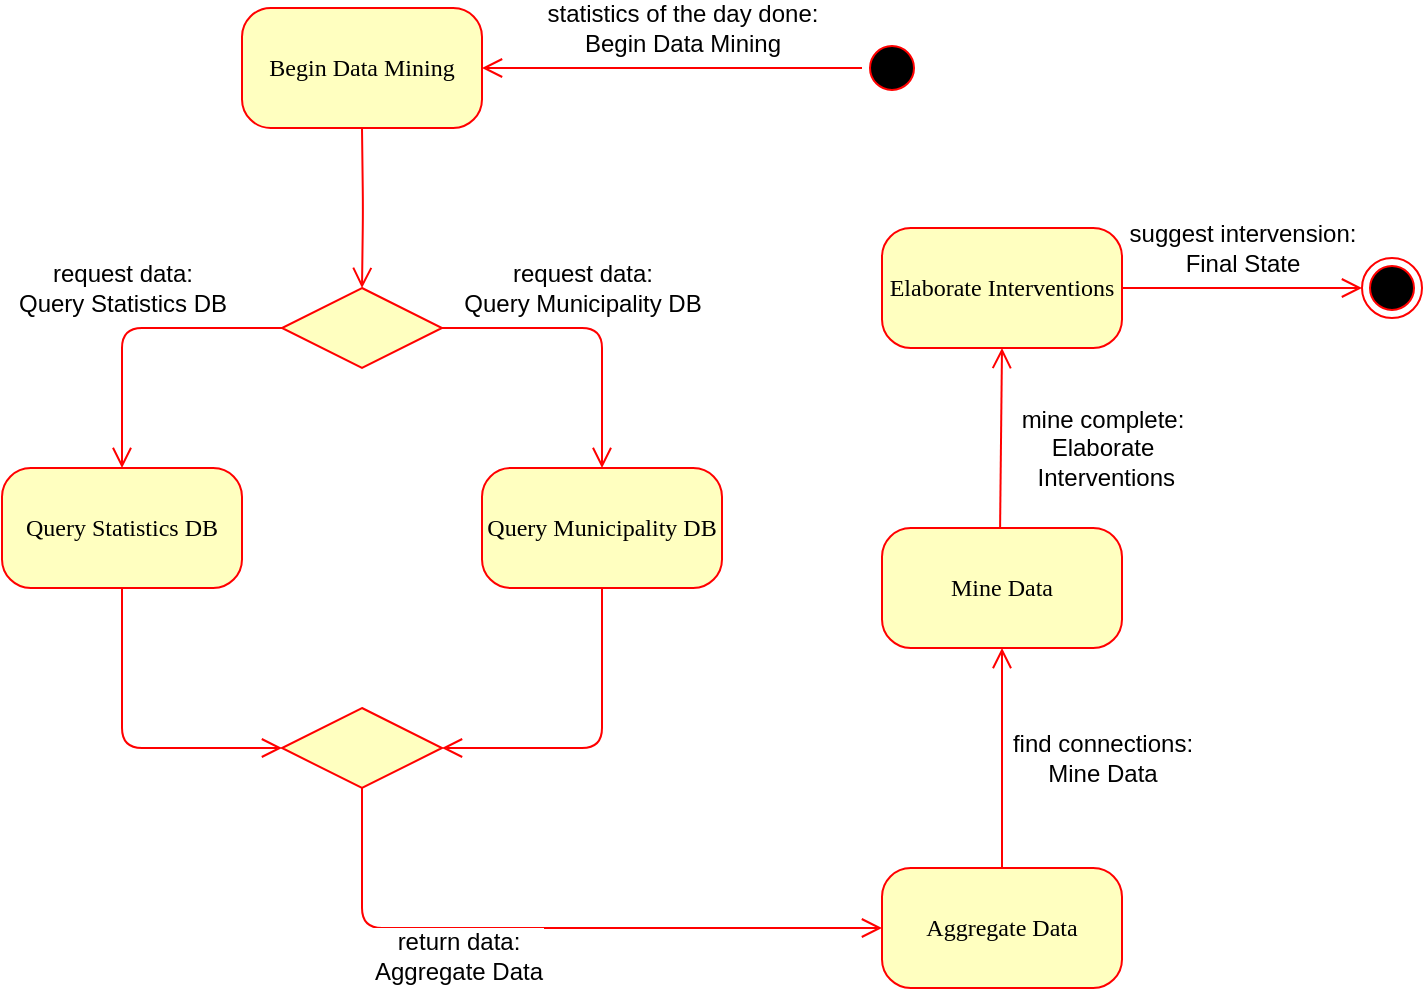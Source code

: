 <mxfile version="12.2.0" type="device" pages="1"><diagram name="Page-1" id="58cdce13-f638-feb5-8d6f-7d28b1aa9fa0"><mxGraphModel dx="2048" dy="731" grid="1" gridSize="10" guides="1" tooltips="1" connect="1" arrows="1" fold="1" page="1" pageScale="1" pageWidth="1100" pageHeight="850" background="#ffffff" math="0" shadow="0"><root><mxCell id="0"/><mxCell id="1" parent="0"/><mxCell id="382b91b5511bd0f7-1" value="" style="ellipse;html=1;shape=startState;fillColor=#000000;strokeColor=#ff0000;rounded=1;shadow=0;comic=0;labelBackgroundColor=none;fontFamily=Verdana;fontSize=12;fontColor=#000000;align=center;direction=south;" parent="1" vertex="1"><mxGeometry x="550" y="135" width="30" height="30" as="geometry"/></mxCell><mxCell id="382b91b5511bd0f7-5" value="Query Municipality DB" style="rounded=1;whiteSpace=wrap;html=1;arcSize=24;fillColor=#ffffc0;strokeColor=#ff0000;shadow=0;comic=0;labelBackgroundColor=none;fontFamily=Verdana;fontSize=12;fontColor=#000000;align=center;" parent="1" vertex="1"><mxGeometry x="360" y="350" width="120" height="60" as="geometry"/></mxCell><mxCell id="382b91b5511bd0f7-6" value="Begin Data Mining" style="rounded=1;whiteSpace=wrap;html=1;arcSize=24;fillColor=#ffffc0;strokeColor=#ff0000;shadow=0;comic=0;labelBackgroundColor=none;fontFamily=Verdana;fontSize=12;fontColor=#000000;align=center;" parent="1" vertex="1"><mxGeometry x="240" y="120" width="120" height="60" as="geometry"/></mxCell><mxCell id="3cde6dad864a17aa-3" style="edgeStyle=orthogonalEdgeStyle;html=1;exitX=1;exitY=0.25;labelBackgroundColor=none;endArrow=open;endSize=8;strokeColor=#ff0000;fontFamily=Verdana;fontSize=12;align=left;entryX=0.5;entryY=0;entryDx=0;entryDy=0;" parent="1" target="nkcvm6Ag70rNVMof4o_Z-3" edge="1"><mxGeometry relative="1" as="geometry"><mxPoint x="300" y="180" as="sourcePoint"/><mxPoint x="300" y="315" as="targetPoint"/><Array as="points"/></mxGeometry></mxCell><mxCell id="382b91b5511bd0f7-9" value="Aggregate Data" style="rounded=1;whiteSpace=wrap;html=1;arcSize=24;fillColor=#ffffc0;strokeColor=#ff0000;shadow=0;comic=0;labelBackgroundColor=none;fontFamily=Verdana;fontSize=12;fontColor=#000000;align=center;" parent="1" vertex="1"><mxGeometry x="560" y="550" width="120" height="60" as="geometry"/></mxCell><mxCell id="2a3bc250acf0617d-9" style="edgeStyle=orthogonalEdgeStyle;html=1;labelBackgroundColor=none;endArrow=open;endSize=8;strokeColor=#ff0000;fontFamily=Verdana;fontSize=12;align=left;" parent="1" source="382b91b5511bd0f7-1" target="382b91b5511bd0f7-6" edge="1"><mxGeometry relative="1" as="geometry"/></mxCell><mxCell id="nkcvm6Ag70rNVMof4o_Z-2" value="statistics of the day done:&lt;br&gt;Begin Data Mining" style="text;html=1;resizable=0;points=[];align=center;verticalAlign=middle;labelBackgroundColor=#ffffff;" vertex="1" connectable="0" parent="2a3bc250acf0617d-9"><mxGeometry x="0.25" y="-2" relative="1" as="geometry"><mxPoint x="29" y="-18" as="offset"/></mxGeometry></mxCell><mxCell id="2a3bc250acf0617d-15" style="edgeStyle=orthogonalEdgeStyle;html=1;labelBackgroundColor=none;endArrow=open;endSize=8;strokeColor=#ff0000;fontFamily=Verdana;fontSize=12;align=left;exitX=0.5;exitY=1;exitDx=0;exitDy=0;entryX=0;entryY=0.5;entryDx=0;entryDy=0;" parent="1" source="nkcvm6Ag70rNVMof4o_Z-5" target="382b91b5511bd0f7-9" edge="1"><mxGeometry relative="1" as="geometry"><mxPoint x="310" y="550" as="sourcePoint"/><mxPoint x="610" y="680" as="targetPoint"/><Array as="points"><mxPoint x="300" y="580"/></Array></mxGeometry></mxCell><mxCell id="nkcvm6Ag70rNVMof4o_Z-12" value="return data:&lt;br&gt;Aggregate Data" style="text;html=1;resizable=0;points=[];align=center;verticalAlign=middle;labelBackgroundColor=#ffffff;" vertex="1" connectable="0" parent="2a3bc250acf0617d-15"><mxGeometry x="-0.586" y="-5" relative="1" as="geometry"><mxPoint x="53" y="15" as="offset"/></mxGeometry></mxCell><mxCell id="nkcvm6Ag70rNVMof4o_Z-1" value="" style="ellipse;html=1;shape=endState;fillColor=#000000;strokeColor=#ff0000;rounded=1;shadow=0;comic=0;labelBackgroundColor=none;fontFamily=Verdana;fontSize=12;fontColor=#000000;align=center;" vertex="1" parent="1"><mxGeometry x="800" y="245" width="30" height="30" as="geometry"/></mxCell><mxCell id="nkcvm6Ag70rNVMof4o_Z-3" value="" style="rhombus;whiteSpace=wrap;html=1;fillColor=#FFFFC0;strokeColor=#FF0000;" vertex="1" parent="1"><mxGeometry x="260" y="260" width="80" height="40" as="geometry"/></mxCell><mxCell id="nkcvm6Ag70rNVMof4o_Z-4" value="Query Statistics DB" style="rounded=1;whiteSpace=wrap;html=1;arcSize=24;fillColor=#ffffc0;strokeColor=#ff0000;shadow=0;comic=0;labelBackgroundColor=none;fontFamily=Verdana;fontSize=12;fontColor=#000000;align=center;" vertex="1" parent="1"><mxGeometry x="120" y="350" width="120" height="60" as="geometry"/></mxCell><mxCell id="nkcvm6Ag70rNVMof4o_Z-5" value="" style="rhombus;whiteSpace=wrap;html=1;fillColor=#FFFFC0;strokeColor=#FF0000;" vertex="1" parent="1"><mxGeometry x="260" y="470" width="80" height="40" as="geometry"/></mxCell><mxCell id="nkcvm6Ag70rNVMof4o_Z-6" style="edgeStyle=orthogonalEdgeStyle;html=1;exitX=0;exitY=0.5;labelBackgroundColor=none;endArrow=open;endSize=8;strokeColor=#ff0000;fontFamily=Verdana;fontSize=12;align=left;entryX=0.5;entryY=0;entryDx=0;entryDy=0;exitDx=0;exitDy=0;" edge="1" parent="1" source="nkcvm6Ag70rNVMof4o_Z-3" target="nkcvm6Ag70rNVMof4o_Z-4"><mxGeometry relative="1" as="geometry"><mxPoint x="310" y="190" as="sourcePoint"/><mxPoint x="310" y="270" as="targetPoint"/><Array as="points"/></mxGeometry></mxCell><mxCell id="nkcvm6Ag70rNVMof4o_Z-10" value="request data:&lt;br&gt;Query Statistics DB" style="text;html=1;resizable=0;points=[];align=center;verticalAlign=middle;labelBackgroundColor=#ffffff;" vertex="1" connectable="0" parent="nkcvm6Ag70rNVMof4o_Z-6"><mxGeometry x="-0.267" y="-4" relative="1" as="geometry"><mxPoint x="-25" y="-16" as="offset"/></mxGeometry></mxCell><mxCell id="nkcvm6Ag70rNVMof4o_Z-7" style="edgeStyle=orthogonalEdgeStyle;html=1;exitX=1;exitY=0.5;labelBackgroundColor=none;endArrow=open;endSize=8;strokeColor=#ff0000;fontFamily=Verdana;fontSize=12;align=left;entryX=0.5;entryY=0;entryDx=0;entryDy=0;exitDx=0;exitDy=0;" edge="1" parent="1" source="nkcvm6Ag70rNVMof4o_Z-3" target="382b91b5511bd0f7-5"><mxGeometry relative="1" as="geometry"><mxPoint x="270" y="290" as="sourcePoint"/><mxPoint x="190" y="360" as="targetPoint"/><Array as="points"/></mxGeometry></mxCell><mxCell id="nkcvm6Ag70rNVMof4o_Z-11" value="request data:&lt;br&gt;Query Municipality DB" style="text;html=1;resizable=0;points=[];align=center;verticalAlign=middle;labelBackgroundColor=#ffffff;" vertex="1" connectable="0" parent="nkcvm6Ag70rNVMof4o_Z-7"><mxGeometry x="-0.173" y="3" relative="1" as="geometry"><mxPoint x="8" y="-17" as="offset"/></mxGeometry></mxCell><mxCell id="nkcvm6Ag70rNVMof4o_Z-8" style="edgeStyle=orthogonalEdgeStyle;html=1;exitX=0.5;exitY=1;labelBackgroundColor=none;endArrow=open;endSize=8;strokeColor=#ff0000;fontFamily=Verdana;fontSize=12;align=left;entryX=1;entryY=0.5;entryDx=0;entryDy=0;exitDx=0;exitDy=0;" edge="1" parent="1" source="382b91b5511bd0f7-5" target="nkcvm6Ag70rNVMof4o_Z-5"><mxGeometry relative="1" as="geometry"><mxPoint x="360" y="450" as="sourcePoint"/><mxPoint x="440" y="520" as="targetPoint"/><Array as="points"/></mxGeometry></mxCell><mxCell id="nkcvm6Ag70rNVMof4o_Z-9" style="edgeStyle=orthogonalEdgeStyle;html=1;exitX=0.5;exitY=1;labelBackgroundColor=none;endArrow=open;endSize=8;strokeColor=#ff0000;fontFamily=Verdana;fontSize=12;align=left;entryX=0;entryY=0.5;entryDx=0;entryDy=0;exitDx=0;exitDy=0;" edge="1" parent="1" source="nkcvm6Ag70rNVMof4o_Z-4" target="nkcvm6Ag70rNVMof4o_Z-5"><mxGeometry relative="1" as="geometry"><mxPoint x="360" y="300" as="sourcePoint"/><mxPoint x="440" y="370" as="targetPoint"/><Array as="points"/></mxGeometry></mxCell><mxCell id="nkcvm6Ag70rNVMof4o_Z-13" value="Mine Data" style="rounded=1;whiteSpace=wrap;html=1;arcSize=24;fillColor=#ffffc0;strokeColor=#ff0000;shadow=0;comic=0;labelBackgroundColor=none;fontFamily=Verdana;fontSize=12;fontColor=#000000;align=center;" vertex="1" parent="1"><mxGeometry x="560" y="380" width="120" height="60" as="geometry"/></mxCell><mxCell id="nkcvm6Ag70rNVMof4o_Z-16" style="edgeStyle=orthogonalEdgeStyle;html=1;labelBackgroundColor=none;endArrow=open;endSize=8;strokeColor=#ff0000;fontFamily=Verdana;fontSize=12;align=left;entryX=0.5;entryY=1;entryDx=0;entryDy=0;exitX=0.5;exitY=0;exitDx=0;exitDy=0;" edge="1" parent="1" source="382b91b5511bd0f7-9" target="nkcvm6Ag70rNVMof4o_Z-13"><mxGeometry relative="1" as="geometry"><mxPoint x="720" y="500" as="sourcePoint"/><mxPoint x="570" y="590" as="targetPoint"/><Array as="points"/></mxGeometry></mxCell><mxCell id="nkcvm6Ag70rNVMof4o_Z-17" value="find connections:&lt;br&gt;Mine Data" style="text;html=1;resizable=0;points=[];align=center;verticalAlign=middle;labelBackgroundColor=#ffffff;" vertex="1" connectable="0" parent="nkcvm6Ag70rNVMof4o_Z-16"><mxGeometry x="-0.586" y="-5" relative="1" as="geometry"><mxPoint x="45" y="-32" as="offset"/></mxGeometry></mxCell><mxCell id="nkcvm6Ag70rNVMof4o_Z-18" value="Elaborate Interventions" style="rounded=1;whiteSpace=wrap;html=1;arcSize=24;fillColor=#ffffc0;strokeColor=#ff0000;shadow=0;comic=0;labelBackgroundColor=none;fontFamily=Verdana;fontSize=12;fontColor=#000000;align=center;" vertex="1" parent="1"><mxGeometry x="560" y="230" width="120" height="60" as="geometry"/></mxCell><mxCell id="nkcvm6Ag70rNVMof4o_Z-25" style="edgeStyle=orthogonalEdgeStyle;html=1;labelBackgroundColor=none;endArrow=open;endSize=8;strokeColor=#ff0000;fontFamily=Verdana;fontSize=12;align=left;entryX=0.5;entryY=1;entryDx=0;entryDy=0;exitX=0.492;exitY=0;exitDx=0;exitDy=0;exitPerimeter=0;" edge="1" parent="1" source="nkcvm6Ag70rNVMof4o_Z-13" target="nkcvm6Ag70rNVMof4o_Z-18"><mxGeometry relative="1" as="geometry"><mxPoint x="619" y="375" as="sourcePoint"/><mxPoint x="619" y="265" as="targetPoint"/><Array as="points"><mxPoint x="620" y="380"/></Array></mxGeometry></mxCell><mxCell id="nkcvm6Ag70rNVMof4o_Z-26" value="mine complete:&lt;br&gt;Elaborate&lt;br&gt;&amp;nbsp;Interventions" style="text;html=1;resizable=0;points=[];align=center;verticalAlign=middle;labelBackgroundColor=#ffffff;" vertex="1" connectable="0" parent="nkcvm6Ag70rNVMof4o_Z-25"><mxGeometry x="-0.586" y="-5" relative="1" as="geometry"><mxPoint x="45" y="-22" as="offset"/></mxGeometry></mxCell><mxCell id="nkcvm6Ag70rNVMof4o_Z-28" style="edgeStyle=orthogonalEdgeStyle;html=1;labelBackgroundColor=none;endArrow=open;endSize=8;strokeColor=#ff0000;fontFamily=Verdana;fontSize=12;align=left;entryX=0;entryY=0.5;entryDx=0;entryDy=0;exitX=1;exitY=0.5;exitDx=0;exitDy=0;" edge="1" parent="1" source="nkcvm6Ag70rNVMof4o_Z-18" target="nkcvm6Ag70rNVMof4o_Z-1"><mxGeometry relative="1" as="geometry"><mxPoint x="629" y="390" as="sourcePoint"/><mxPoint x="630" y="300" as="targetPoint"/><Array as="points"><mxPoint x="770" y="260"/><mxPoint x="770" y="260"/></Array></mxGeometry></mxCell><mxCell id="nkcvm6Ag70rNVMof4o_Z-29" value="suggest intervension:&lt;br&gt;Final State" style="text;html=1;resizable=0;points=[];align=center;verticalAlign=middle;labelBackgroundColor=#ffffff;" vertex="1" connectable="0" parent="nkcvm6Ag70rNVMof4o_Z-28"><mxGeometry x="-0.586" y="-5" relative="1" as="geometry"><mxPoint x="35" y="-25" as="offset"/></mxGeometry></mxCell></root></mxGraphModel></diagram></mxfile>